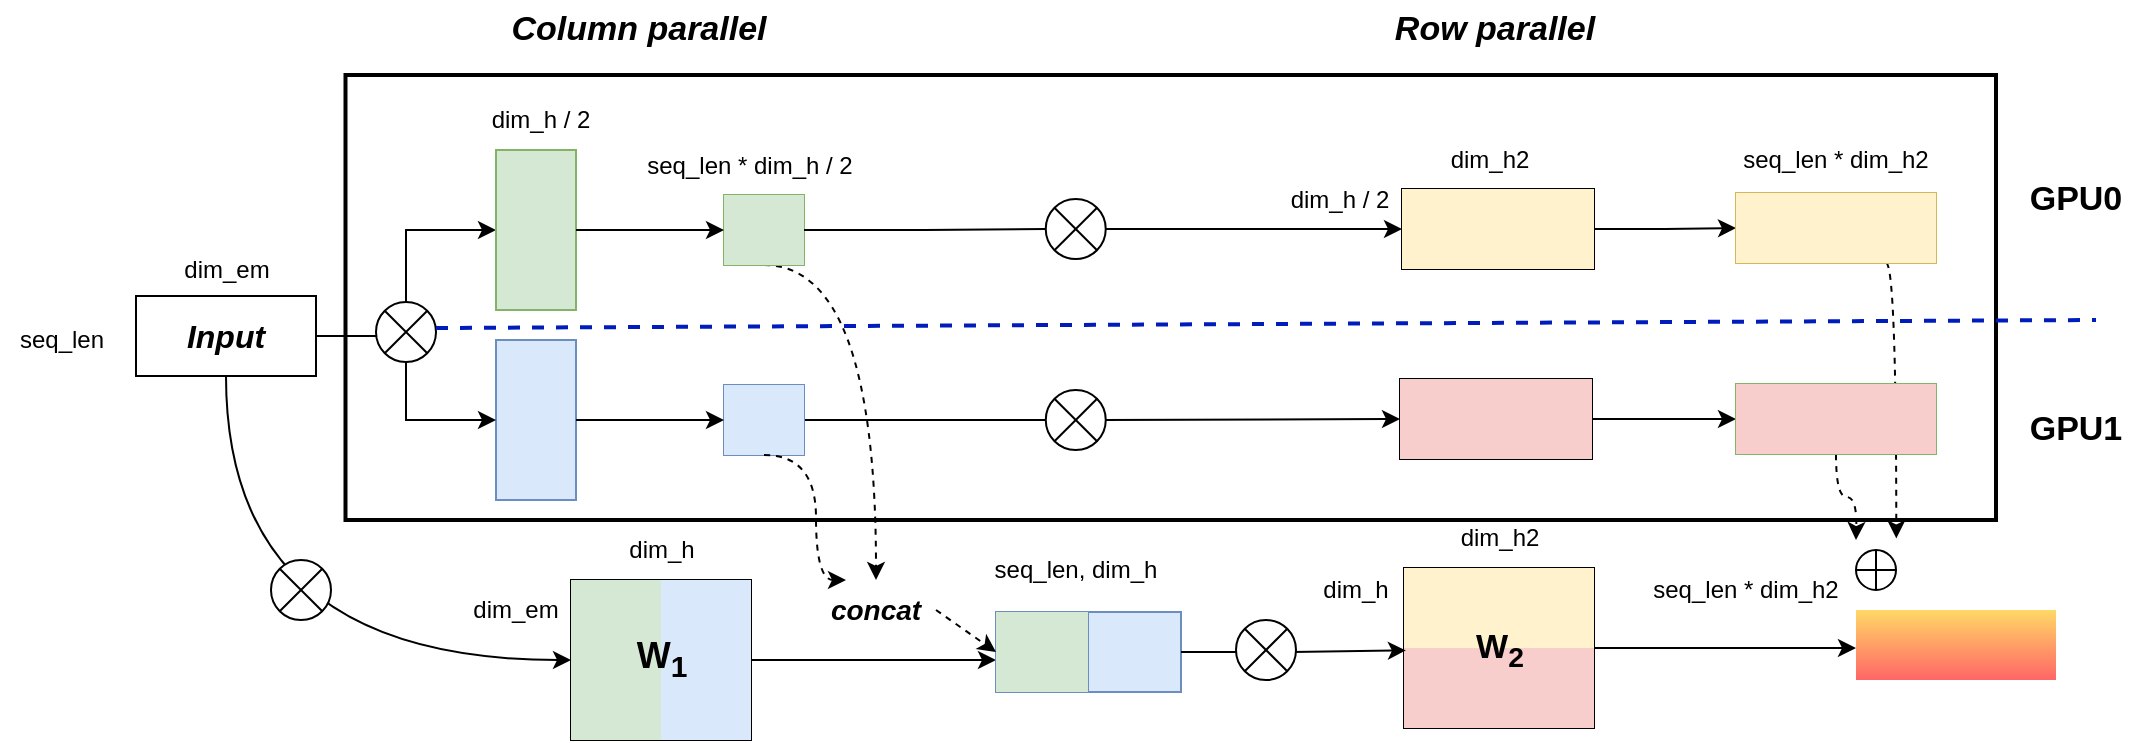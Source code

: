 <mxfile version="24.7.10">
  <diagram name="第 1 页" id="cdRovTHZZHpmHjENRxZ9">
    <mxGraphModel dx="1207" dy="614" grid="1" gridSize="10" guides="1" tooltips="1" connect="1" arrows="1" fold="1" page="1" pageScale="1" pageWidth="827" pageHeight="1169" math="0" shadow="0">
      <root>
        <mxCell id="0" />
        <mxCell id="1" parent="0" />
        <mxCell id="mKWzlH9LVkmcxLDkBurY-47" value="" style="rounded=0;whiteSpace=wrap;html=1;strokeWidth=2;" parent="1" vertex="1">
          <mxGeometry x="224.75" y="267.5" width="825.25" height="222.5" as="geometry" />
        </mxCell>
        <mxCell id="mKWzlH9LVkmcxLDkBurY-119" style="edgeStyle=orthogonalEdgeStyle;rounded=0;orthogonalLoop=1;jettySize=auto;html=1;exitX=1;exitY=0.5;exitDx=0;exitDy=0;" parent="1" source="mKWzlH9LVkmcxLDkBurY-3" edge="1">
          <mxGeometry relative="1" as="geometry">
            <mxPoint x="550" y="560" as="targetPoint" />
          </mxGeometry>
        </mxCell>
        <mxCell id="mKWzlH9LVkmcxLDkBurY-3" value="" style="shape=table;startSize=0;container=1;collapsible=0;childLayout=tableLayout;" parent="1" vertex="1">
          <mxGeometry x="337.5" y="520" width="90" height="80" as="geometry" />
        </mxCell>
        <mxCell id="mKWzlH9LVkmcxLDkBurY-4" value="" style="shape=tableRow;horizontal=0;startSize=0;swimlaneHead=0;swimlaneBody=0;strokeColor=inherit;top=0;left=0;bottom=0;right=0;collapsible=0;dropTarget=0;fillColor=none;points=[[0,0.5],[1,0.5]];portConstraint=eastwest;" parent="mKWzlH9LVkmcxLDkBurY-3" vertex="1">
          <mxGeometry width="90" height="80" as="geometry" />
        </mxCell>
        <mxCell id="mKWzlH9LVkmcxLDkBurY-5" value="" style="shape=partialRectangle;html=1;whiteSpace=wrap;connectable=0;strokeColor=#82b366;overflow=hidden;fillColor=#d5e8d4;top=0;left=0;bottom=0;right=0;pointerEvents=1;" parent="mKWzlH9LVkmcxLDkBurY-4" vertex="1">
          <mxGeometry width="45" height="80" as="geometry">
            <mxRectangle width="45" height="80" as="alternateBounds" />
          </mxGeometry>
        </mxCell>
        <mxCell id="mKWzlH9LVkmcxLDkBurY-6" value="" style="shape=partialRectangle;html=1;whiteSpace=wrap;connectable=0;strokeColor=#6c8ebf;overflow=hidden;fillColor=#dae8fc;top=0;left=0;bottom=0;right=0;pointerEvents=1;" parent="mKWzlH9LVkmcxLDkBurY-4" vertex="1">
          <mxGeometry x="45" width="45" height="80" as="geometry">
            <mxRectangle width="45" height="80" as="alternateBounds" />
          </mxGeometry>
        </mxCell>
        <mxCell id="mKWzlH9LVkmcxLDkBurY-34" style="edgeStyle=orthogonalEdgeStyle;rounded=0;orthogonalLoop=1;jettySize=auto;html=1;exitX=1;exitY=0.5;exitDx=0;exitDy=0;entryX=0;entryY=0.5;entryDx=0;entryDy=0;" parent="1" source="mKWzlH9LVkmcxLDkBurY-7" target="mKWzlH9LVkmcxLDkBurY-28" edge="1">
          <mxGeometry relative="1" as="geometry" />
        </mxCell>
        <mxCell id="mKWzlH9LVkmcxLDkBurY-45" style="edgeStyle=orthogonalEdgeStyle;rounded=0;orthogonalLoop=1;jettySize=auto;html=1;exitX=0.5;exitY=1;exitDx=0;exitDy=0;curved=1;" parent="1" source="mKWzlH9LVkmcxLDkBurY-7" target="mKWzlH9LVkmcxLDkBurY-4" edge="1">
          <mxGeometry relative="1" as="geometry" />
        </mxCell>
        <mxCell id="mKWzlH9LVkmcxLDkBurY-7" value="&lt;b&gt;&lt;font style=&quot;font-size: 16px;&quot;&gt;&lt;i&gt;Input&lt;/i&gt;&lt;/font&gt;&lt;/b&gt;" style="rounded=0;whiteSpace=wrap;html=1;" parent="1" vertex="1">
          <mxGeometry x="120" y="378" width="90" height="40" as="geometry" />
        </mxCell>
        <mxCell id="mKWzlH9LVkmcxLDkBurY-8" value="dim_em" style="text;html=1;align=center;verticalAlign=middle;whiteSpace=wrap;rounded=0;" parent="1" vertex="1">
          <mxGeometry x="112.5" y="350" width="105" height="30" as="geometry" />
        </mxCell>
        <mxCell id="mKWzlH9LVkmcxLDkBurY-9" value="dim_h" style="text;html=1;align=center;verticalAlign=middle;whiteSpace=wrap;rounded=0;" parent="1" vertex="1">
          <mxGeometry x="322.5" y="490" width="120" height="30" as="geometry" />
        </mxCell>
        <mxCell id="mKWzlH9LVkmcxLDkBurY-10" value="seq_len" style="text;html=1;align=center;verticalAlign=middle;whiteSpace=wrap;rounded=0;" parent="1" vertex="1">
          <mxGeometry x="52.5" y="385" width="60" height="30" as="geometry" />
        </mxCell>
        <mxCell id="mKWzlH9LVkmcxLDkBurY-11" value="dim_em" style="text;html=1;align=center;verticalAlign=middle;whiteSpace=wrap;rounded=0;" parent="1" vertex="1">
          <mxGeometry x="280" y="520" width="60" height="30" as="geometry" />
        </mxCell>
        <mxCell id="mKWzlH9LVkmcxLDkBurY-13" value="" style="shape=table;startSize=0;container=1;collapsible=0;childLayout=tableLayout;fillColor=#dae8fc;strokeColor=#6c8ebf;" parent="1" vertex="1">
          <mxGeometry x="550" y="536" width="92.5" height="40" as="geometry" />
        </mxCell>
        <mxCell id="mKWzlH9LVkmcxLDkBurY-14" value="" style="shape=tableRow;horizontal=0;startSize=0;swimlaneHead=0;swimlaneBody=0;strokeColor=inherit;top=0;left=0;bottom=0;right=0;collapsible=0;dropTarget=0;fillColor=none;points=[[0,0.5],[1,0.5]];portConstraint=eastwest;" parent="mKWzlH9LVkmcxLDkBurY-13" vertex="1">
          <mxGeometry width="92.5" height="40" as="geometry" />
        </mxCell>
        <mxCell id="mKWzlH9LVkmcxLDkBurY-15" value="" style="shape=partialRectangle;html=1;whiteSpace=wrap;connectable=0;strokeColor=#82b366;overflow=hidden;fillColor=#d5e8d4;top=0;left=0;bottom=0;right=0;pointerEvents=1;" parent="mKWzlH9LVkmcxLDkBurY-14" vertex="1">
          <mxGeometry width="46" height="40" as="geometry">
            <mxRectangle width="46" height="40" as="alternateBounds" />
          </mxGeometry>
        </mxCell>
        <mxCell id="mKWzlH9LVkmcxLDkBurY-16" value="" style="shape=partialRectangle;html=1;whiteSpace=wrap;connectable=0;strokeColor=inherit;overflow=hidden;fillColor=none;top=0;left=0;bottom=0;right=0;pointerEvents=1;" parent="mKWzlH9LVkmcxLDkBurY-14" vertex="1">
          <mxGeometry x="46" width="47" height="40" as="geometry">
            <mxRectangle width="47" height="40" as="alternateBounds" />
          </mxGeometry>
        </mxCell>
        <mxCell id="mKWzlH9LVkmcxLDkBurY-117" style="edgeStyle=orthogonalEdgeStyle;rounded=0;orthogonalLoop=1;jettySize=auto;html=1;exitX=0.5;exitY=1;exitDx=0;exitDy=0;entryX=0.5;entryY=0;entryDx=0;entryDy=0;dashed=1;curved=1;" parent="1" source="mKWzlH9LVkmcxLDkBurY-17" target="mKWzlH9LVkmcxLDkBurY-26" edge="1">
          <mxGeometry relative="1" as="geometry">
            <Array as="points">
              <mxPoint x="490" y="363" />
            </Array>
          </mxGeometry>
        </mxCell>
        <mxCell id="mKWzlH9LVkmcxLDkBurY-133" style="edgeStyle=orthogonalEdgeStyle;rounded=0;orthogonalLoop=1;jettySize=auto;html=1;exitX=1;exitY=0.5;exitDx=0;exitDy=0;" parent="1" source="mKWzlH9LVkmcxLDkBurY-135" target="mKWzlH9LVkmcxLDkBurY-125" edge="1">
          <mxGeometry relative="1" as="geometry" />
        </mxCell>
        <mxCell id="mKWzlH9LVkmcxLDkBurY-17" value="" style="shape=table;startSize=0;container=1;collapsible=0;childLayout=tableLayout;fillColor=#d5e8d4;strokeColor=#82b366;" parent="1" vertex="1">
          <mxGeometry x="414" y="327.5" width="40" height="35" as="geometry" />
        </mxCell>
        <mxCell id="mKWzlH9LVkmcxLDkBurY-18" value="" style="shape=tableRow;horizontal=0;startSize=0;swimlaneHead=0;swimlaneBody=0;strokeColor=inherit;top=0;left=0;bottom=0;right=0;collapsible=0;dropTarget=0;fillColor=none;points=[[0,0.5],[1,0.5]];portConstraint=eastwest;" parent="mKWzlH9LVkmcxLDkBurY-17" vertex="1">
          <mxGeometry width="40" height="35" as="geometry" />
        </mxCell>
        <mxCell id="mKWzlH9LVkmcxLDkBurY-19" value="" style="shape=partialRectangle;html=1;whiteSpace=wrap;connectable=0;strokeColor=#82b366;overflow=hidden;fillColor=#d5e8d4;top=0;left=0;bottom=0;right=0;pointerEvents=1;" parent="mKWzlH9LVkmcxLDkBurY-18" vertex="1">
          <mxGeometry width="40" height="35" as="geometry">
            <mxRectangle width="40" height="35" as="alternateBounds" />
          </mxGeometry>
        </mxCell>
        <mxCell id="mKWzlH9LVkmcxLDkBurY-132" style="edgeStyle=orthogonalEdgeStyle;rounded=0;orthogonalLoop=1;jettySize=auto;html=1;exitX=1;exitY=0.5;exitDx=0;exitDy=0;entryX=0;entryY=0.5;entryDx=0;entryDy=0;" parent="1" source="mKWzlH9LVkmcxLDkBurY-20" target="mKWzlH9LVkmcxLDkBurY-127" edge="1">
          <mxGeometry relative="1" as="geometry" />
        </mxCell>
        <mxCell id="mKWzlH9LVkmcxLDkBurY-20" value="" style="shape=table;startSize=0;container=1;collapsible=0;childLayout=tableLayout;fillColor=#dae8fc;strokeColor=#6c8ebf;" parent="1" vertex="1">
          <mxGeometry x="414" y="422.5" width="40" height="35" as="geometry" />
        </mxCell>
        <mxCell id="mKWzlH9LVkmcxLDkBurY-21" value="" style="shape=tableRow;horizontal=0;startSize=0;swimlaneHead=0;swimlaneBody=0;strokeColor=inherit;top=0;left=0;bottom=0;right=0;collapsible=0;dropTarget=0;fillColor=none;points=[[0,0.5],[1,0.5]];portConstraint=eastwest;" parent="mKWzlH9LVkmcxLDkBurY-20" vertex="1">
          <mxGeometry width="40" height="35" as="geometry" />
        </mxCell>
        <mxCell id="mKWzlH9LVkmcxLDkBurY-22" value="" style="shape=partialRectangle;html=1;whiteSpace=wrap;connectable=0;strokeColor=#6c8ebf;overflow=hidden;fillColor=#dae8fc;top=0;left=0;bottom=0;right=0;pointerEvents=1;" parent="mKWzlH9LVkmcxLDkBurY-21" vertex="1">
          <mxGeometry width="40" height="35" as="geometry">
            <mxRectangle width="40" height="35" as="alternateBounds" />
          </mxGeometry>
        </mxCell>
        <mxCell id="mKWzlH9LVkmcxLDkBurY-26" value="&lt;b&gt;&lt;i&gt;&lt;font style=&quot;font-size: 14px;&quot;&gt;concat&lt;/font&gt;&lt;/i&gt;&lt;/b&gt;" style="text;html=1;align=center;verticalAlign=middle;whiteSpace=wrap;rounded=0;" parent="1" vertex="1">
          <mxGeometry x="460" y="520" width="60" height="30" as="geometry" />
        </mxCell>
        <mxCell id="mKWzlH9LVkmcxLDkBurY-27" value="" style="shape=table;startSize=0;container=1;collapsible=0;childLayout=tableLayout;fillColor=#d5e8d4;strokeColor=#82b366;" parent="1" vertex="1">
          <mxGeometry x="300" y="305" width="40" height="80" as="geometry" />
        </mxCell>
        <mxCell id="mKWzlH9LVkmcxLDkBurY-28" value="" style="shape=tableRow;horizontal=0;startSize=0;swimlaneHead=0;swimlaneBody=0;strokeColor=inherit;top=0;left=0;bottom=0;right=0;collapsible=0;dropTarget=0;fillColor=none;points=[[0,0.5],[1,0.5]];portConstraint=eastwest;" parent="mKWzlH9LVkmcxLDkBurY-27" vertex="1">
          <mxGeometry width="40" height="80" as="geometry" />
        </mxCell>
        <mxCell id="mKWzlH9LVkmcxLDkBurY-29" value="" style="shape=partialRectangle;html=1;whiteSpace=wrap;connectable=0;strokeColor=inherit;overflow=hidden;fillColor=none;top=0;left=0;bottom=0;right=0;pointerEvents=1;" parent="mKWzlH9LVkmcxLDkBurY-28" vertex="1">
          <mxGeometry width="40" height="80" as="geometry">
            <mxRectangle width="40" height="80" as="alternateBounds" />
          </mxGeometry>
        </mxCell>
        <mxCell id="mKWzlH9LVkmcxLDkBurY-30" value="" style="shape=table;startSize=0;container=1;collapsible=0;childLayout=tableLayout;fillColor=#dae8fc;strokeColor=#6c8ebf;" parent="1" vertex="1">
          <mxGeometry x="300" y="400" width="40" height="80" as="geometry" />
        </mxCell>
        <mxCell id="mKWzlH9LVkmcxLDkBurY-31" value="" style="shape=tableRow;horizontal=0;startSize=0;swimlaneHead=0;swimlaneBody=0;strokeColor=inherit;top=0;left=0;bottom=0;right=0;collapsible=0;dropTarget=0;fillColor=none;points=[[0,0.5],[1,0.5]];portConstraint=eastwest;" parent="mKWzlH9LVkmcxLDkBurY-30" vertex="1">
          <mxGeometry width="40" height="80" as="geometry" />
        </mxCell>
        <mxCell id="mKWzlH9LVkmcxLDkBurY-32" value="" style="shape=partialRectangle;html=1;whiteSpace=wrap;connectable=0;strokeColor=inherit;overflow=hidden;fillColor=none;top=0;left=0;bottom=0;right=0;pointerEvents=1;" parent="mKWzlH9LVkmcxLDkBurY-31" vertex="1">
          <mxGeometry width="40" height="80" as="geometry">
            <mxRectangle width="40" height="80" as="alternateBounds" />
          </mxGeometry>
        </mxCell>
        <mxCell id="mKWzlH9LVkmcxLDkBurY-37" style="edgeStyle=orthogonalEdgeStyle;rounded=0;orthogonalLoop=1;jettySize=auto;html=1;exitX=0.5;exitY=1;exitDx=0;exitDy=0;entryX=0;entryY=0.5;entryDx=0;entryDy=0;" parent="1" source="mKWzlH9LVkmcxLDkBurY-33" target="mKWzlH9LVkmcxLDkBurY-31" edge="1">
          <mxGeometry relative="1" as="geometry" />
        </mxCell>
        <mxCell id="mKWzlH9LVkmcxLDkBurY-33" value="" style="shape=sumEllipse;perimeter=ellipsePerimeter;whiteSpace=wrap;html=1;backgroundOutline=1;" parent="1" vertex="1">
          <mxGeometry x="240" y="381" width="30" height="30" as="geometry" />
        </mxCell>
        <mxCell id="mKWzlH9LVkmcxLDkBurY-38" style="edgeStyle=orthogonalEdgeStyle;rounded=0;orthogonalLoop=1;jettySize=auto;html=1;exitX=1;exitY=0.5;exitDx=0;exitDy=0;" parent="1" source="mKWzlH9LVkmcxLDkBurY-28" target="mKWzlH9LVkmcxLDkBurY-18" edge="1">
          <mxGeometry relative="1" as="geometry" />
        </mxCell>
        <mxCell id="mKWzlH9LVkmcxLDkBurY-39" style="edgeStyle=orthogonalEdgeStyle;rounded=0;orthogonalLoop=1;jettySize=auto;html=1;exitX=1;exitY=0.5;exitDx=0;exitDy=0;entryX=0;entryY=0.5;entryDx=0;entryDy=0;" parent="1" source="mKWzlH9LVkmcxLDkBurY-31" target="mKWzlH9LVkmcxLDkBurY-21" edge="1">
          <mxGeometry relative="1" as="geometry" />
        </mxCell>
        <mxCell id="mKWzlH9LVkmcxLDkBurY-40" value="&lt;b&gt;&lt;font style=&quot;font-size: 18px;&quot;&gt;W&lt;sub&gt;1&lt;/sub&gt;&lt;/font&gt;&lt;/b&gt;" style="text;html=1;align=center;verticalAlign=middle;whiteSpace=wrap;rounded=0;" parent="1" vertex="1">
          <mxGeometry x="352.5" y="545" width="60" height="30" as="geometry" />
        </mxCell>
        <mxCell id="mKWzlH9LVkmcxLDkBurY-41" value="dim_h / 2" style="text;html=1;align=center;verticalAlign=middle;whiteSpace=wrap;rounded=0;" parent="1" vertex="1">
          <mxGeometry x="286.25" y="275" width="72.5" height="30" as="geometry" />
        </mxCell>
        <mxCell id="mKWzlH9LVkmcxLDkBurY-42" value="seq_len * dim_h / 2" style="text;html=1;align=center;verticalAlign=middle;whiteSpace=wrap;rounded=0;" parent="1" vertex="1">
          <mxGeometry x="358.75" y="297.5" width="136" height="30" as="geometry" />
        </mxCell>
        <mxCell id="mKWzlH9LVkmcxLDkBurY-43" value="seq_len, dim_h" style="text;html=1;align=center;verticalAlign=middle;whiteSpace=wrap;rounded=0;" parent="1" vertex="1">
          <mxGeometry x="530" y="500" width="119.75" height="30" as="geometry" />
        </mxCell>
        <mxCell id="mKWzlH9LVkmcxLDkBurY-48" value="" style="shape=sumEllipse;perimeter=ellipsePerimeter;whiteSpace=wrap;html=1;backgroundOutline=1;" parent="1" vertex="1">
          <mxGeometry x="187.5" y="510" width="30" height="30" as="geometry" />
        </mxCell>
        <mxCell id="mKWzlH9LVkmcxLDkBurY-151" style="edgeStyle=orthogonalEdgeStyle;rounded=0;orthogonalLoop=1;jettySize=auto;html=1;exitX=1;exitY=0.5;exitDx=0;exitDy=0;" parent="1" source="mKWzlH9LVkmcxLDkBurY-92" edge="1">
          <mxGeometry relative="1" as="geometry">
            <mxPoint x="980" y="554" as="targetPoint" />
          </mxGeometry>
        </mxCell>
        <mxCell id="mKWzlH9LVkmcxLDkBurY-92" value="" style="shape=table;startSize=0;container=1;collapsible=0;childLayout=tableLayout;" parent="1" vertex="1">
          <mxGeometry x="754" y="514" width="95" height="80" as="geometry" />
        </mxCell>
        <mxCell id="mKWzlH9LVkmcxLDkBurY-93" value="" style="shape=tableRow;horizontal=0;startSize=0;swimlaneHead=0;swimlaneBody=0;strokeColor=inherit;top=0;left=0;bottom=0;right=0;collapsible=0;dropTarget=0;fillColor=none;points=[[0,0.5],[1,0.5]];portConstraint=eastwest;" parent="mKWzlH9LVkmcxLDkBurY-92" vertex="1">
          <mxGeometry width="95" height="40" as="geometry" />
        </mxCell>
        <mxCell id="mKWzlH9LVkmcxLDkBurY-94" value="" style="shape=partialRectangle;html=1;whiteSpace=wrap;connectable=0;strokeColor=#d6b656;overflow=hidden;fillColor=#fff2cc;top=0;left=0;bottom=0;right=0;pointerEvents=1;" parent="mKWzlH9LVkmcxLDkBurY-93" vertex="1">
          <mxGeometry width="95" height="40" as="geometry">
            <mxRectangle width="95" height="40" as="alternateBounds" />
          </mxGeometry>
        </mxCell>
        <mxCell id="mKWzlH9LVkmcxLDkBurY-95" value="" style="shape=tableRow;horizontal=0;startSize=0;swimlaneHead=0;swimlaneBody=0;strokeColor=inherit;top=0;left=0;bottom=0;right=0;collapsible=0;dropTarget=0;fillColor=none;points=[[0,0.5],[1,0.5]];portConstraint=eastwest;" parent="mKWzlH9LVkmcxLDkBurY-92" vertex="1">
          <mxGeometry y="40" width="95" height="40" as="geometry" />
        </mxCell>
        <mxCell id="mKWzlH9LVkmcxLDkBurY-96" value="" style="shape=partialRectangle;html=1;whiteSpace=wrap;connectable=0;strokeColor=#b85450;overflow=hidden;fillColor=#f8cecc;top=0;left=0;bottom=0;right=0;pointerEvents=1;" parent="mKWzlH9LVkmcxLDkBurY-95" vertex="1">
          <mxGeometry width="95" height="40" as="geometry">
            <mxRectangle width="95" height="40" as="alternateBounds" />
          </mxGeometry>
        </mxCell>
        <mxCell id="mKWzlH9LVkmcxLDkBurY-111" value="dim_h" style="text;html=1;align=center;verticalAlign=middle;whiteSpace=wrap;rounded=0;" parent="1" vertex="1">
          <mxGeometry x="700" y="510" width="60" height="30" as="geometry" />
        </mxCell>
        <mxCell id="mKWzlH9LVkmcxLDkBurY-112" value="dim_h2" style="text;html=1;align=center;verticalAlign=middle;whiteSpace=wrap;rounded=0;" parent="1" vertex="1">
          <mxGeometry x="771.5" y="484" width="60" height="30" as="geometry" />
        </mxCell>
        <mxCell id="mKWzlH9LVkmcxLDkBurY-113" value="&lt;b&gt;&lt;font style=&quot;font-size: 17px;&quot;&gt;W&lt;sub&gt;2&lt;/sub&gt;&lt;/font&gt;&lt;/b&gt;" style="text;html=1;align=center;verticalAlign=middle;whiteSpace=wrap;rounded=0;" parent="1" vertex="1">
          <mxGeometry x="771.5" y="540" width="60" height="30" as="geometry" />
        </mxCell>
        <mxCell id="mKWzlH9LVkmcxLDkBurY-116" style="edgeStyle=orthogonalEdgeStyle;rounded=0;orthogonalLoop=1;jettySize=auto;html=1;exitX=0.5;exitY=1;exitDx=0;exitDy=0;entryX=0.25;entryY=0;entryDx=0;entryDy=0;dashed=1;curved=1;" parent="1" source="mKWzlH9LVkmcxLDkBurY-20" target="mKWzlH9LVkmcxLDkBurY-26" edge="1">
          <mxGeometry relative="1" as="geometry">
            <Array as="points">
              <mxPoint x="460" y="458" />
              <mxPoint x="460" y="520" />
            </Array>
          </mxGeometry>
        </mxCell>
        <mxCell id="mKWzlH9LVkmcxLDkBurY-121" value="" style="endArrow=classic;html=1;rounded=0;exitX=1;exitY=0.5;exitDx=0;exitDy=0;entryX=0;entryY=0.5;entryDx=0;entryDy=0;dashed=1;" parent="1" source="mKWzlH9LVkmcxLDkBurY-26" target="mKWzlH9LVkmcxLDkBurY-14" edge="1">
          <mxGeometry width="50" height="50" relative="1" as="geometry">
            <mxPoint x="660" y="520" as="sourcePoint" />
            <mxPoint x="710" y="470" as="targetPoint" />
          </mxGeometry>
        </mxCell>
        <mxCell id="mKWzlH9LVkmcxLDkBurY-122" style="edgeStyle=orthogonalEdgeStyle;rounded=0;orthogonalLoop=1;jettySize=auto;html=1;exitX=1;exitY=0.5;exitDx=0;exitDy=0;entryX=0.01;entryY=0.03;entryDx=0;entryDy=0;entryPerimeter=0;" parent="1" source="mKWzlH9LVkmcxLDkBurY-14" target="mKWzlH9LVkmcxLDkBurY-95" edge="1">
          <mxGeometry relative="1" as="geometry" />
        </mxCell>
        <mxCell id="mKWzlH9LVkmcxLDkBurY-123" value="" style="shape=sumEllipse;perimeter=ellipsePerimeter;whiteSpace=wrap;html=1;backgroundOutline=1;" parent="1" vertex="1">
          <mxGeometry x="670" y="540" width="30" height="30" as="geometry" />
        </mxCell>
        <mxCell id="mKWzlH9LVkmcxLDkBurY-146" style="edgeStyle=orthogonalEdgeStyle;rounded=0;orthogonalLoop=1;jettySize=auto;html=1;exitX=1;exitY=0.5;exitDx=0;exitDy=0;entryX=0;entryY=0.5;entryDx=0;entryDy=0;" parent="1" source="mKWzlH9LVkmcxLDkBurY-124" target="mKWzlH9LVkmcxLDkBurY-139" edge="1">
          <mxGeometry relative="1" as="geometry" />
        </mxCell>
        <mxCell id="mKWzlH9LVkmcxLDkBurY-124" value="" style="shape=table;startSize=0;container=1;collapsible=0;childLayout=tableLayout;" parent="1" vertex="1">
          <mxGeometry x="753" y="324.5" width="96" height="40" as="geometry" />
        </mxCell>
        <mxCell id="mKWzlH9LVkmcxLDkBurY-125" value="" style="shape=tableRow;horizontal=0;startSize=0;swimlaneHead=0;swimlaneBody=0;strokeColor=inherit;top=0;left=0;bottom=0;right=0;collapsible=0;dropTarget=0;fillColor=none;points=[[0,0.5],[1,0.5]];portConstraint=eastwest;" parent="mKWzlH9LVkmcxLDkBurY-124" vertex="1">
          <mxGeometry width="96" height="40" as="geometry" />
        </mxCell>
        <mxCell id="mKWzlH9LVkmcxLDkBurY-126" value="" style="shape=partialRectangle;html=1;whiteSpace=wrap;connectable=0;strokeColor=#d6b656;overflow=hidden;fillColor=#fff2cc;top=0;left=0;bottom=0;right=0;pointerEvents=1;" parent="mKWzlH9LVkmcxLDkBurY-125" vertex="1">
          <mxGeometry width="96" height="40" as="geometry">
            <mxRectangle width="96" height="40" as="alternateBounds" />
          </mxGeometry>
        </mxCell>
        <mxCell id="mKWzlH9LVkmcxLDkBurY-145" style="edgeStyle=orthogonalEdgeStyle;rounded=0;orthogonalLoop=1;jettySize=auto;html=1;exitX=1;exitY=0.5;exitDx=0;exitDy=0;entryX=0;entryY=0.5;entryDx=0;entryDy=0;" parent="1" source="mKWzlH9LVkmcxLDkBurY-127" target="mKWzlH9LVkmcxLDkBurY-142" edge="1">
          <mxGeometry relative="1" as="geometry" />
        </mxCell>
        <mxCell id="mKWzlH9LVkmcxLDkBurY-127" value="" style="shape=table;startSize=0;container=1;collapsible=0;childLayout=tableLayout;" parent="1" vertex="1">
          <mxGeometry x="752" y="419.5" width="96" height="40" as="geometry" />
        </mxCell>
        <mxCell id="mKWzlH9LVkmcxLDkBurY-128" value="" style="shape=tableRow;horizontal=0;startSize=0;swimlaneHead=0;swimlaneBody=0;strokeColor=inherit;top=0;left=0;bottom=0;right=0;collapsible=0;dropTarget=0;fillColor=none;points=[[0,0.5],[1,0.5]];portConstraint=eastwest;" parent="mKWzlH9LVkmcxLDkBurY-127" vertex="1">
          <mxGeometry width="96" height="40" as="geometry" />
        </mxCell>
        <mxCell id="mKWzlH9LVkmcxLDkBurY-129" value="" style="shape=partialRectangle;html=1;whiteSpace=wrap;connectable=0;strokeColor=#b85450;overflow=hidden;fillColor=#f8cecc;top=0;left=0;bottom=0;right=0;pointerEvents=1;" parent="mKWzlH9LVkmcxLDkBurY-128" vertex="1">
          <mxGeometry width="96" height="40" as="geometry">
            <mxRectangle width="96" height="40" as="alternateBounds" />
          </mxGeometry>
        </mxCell>
        <mxCell id="mKWzlH9LVkmcxLDkBurY-130" value="dim_h2" style="text;html=1;align=center;verticalAlign=middle;whiteSpace=wrap;rounded=0;" parent="1" vertex="1">
          <mxGeometry x="767" y="294.5" width="60" height="30" as="geometry" />
        </mxCell>
        <mxCell id="mKWzlH9LVkmcxLDkBurY-131" value="dim_h / 2" style="text;html=1;align=center;verticalAlign=middle;whiteSpace=wrap;rounded=0;" parent="1" vertex="1">
          <mxGeometry x="692" y="315" width="60" height="30" as="geometry" />
        </mxCell>
        <mxCell id="mKWzlH9LVkmcxLDkBurY-134" value="" style="shape=sumEllipse;perimeter=ellipsePerimeter;whiteSpace=wrap;html=1;backgroundOutline=1;" parent="1" vertex="1">
          <mxGeometry x="574.88" y="425" width="30" height="30" as="geometry" />
        </mxCell>
        <mxCell id="mKWzlH9LVkmcxLDkBurY-137" value="" style="edgeStyle=orthogonalEdgeStyle;rounded=0;orthogonalLoop=1;jettySize=auto;html=1;exitX=1;exitY=0.5;exitDx=0;exitDy=0;endArrow=none;endFill=0;" parent="1" source="mKWzlH9LVkmcxLDkBurY-17" target="mKWzlH9LVkmcxLDkBurY-135" edge="1">
          <mxGeometry relative="1" as="geometry">
            <mxPoint x="454" y="345" as="sourcePoint" />
            <mxPoint x="753" y="345" as="targetPoint" />
          </mxGeometry>
        </mxCell>
        <mxCell id="mKWzlH9LVkmcxLDkBurY-135" value="" style="shape=sumEllipse;perimeter=ellipsePerimeter;whiteSpace=wrap;html=1;backgroundOutline=1;" parent="1" vertex="1">
          <mxGeometry x="574.87" y="329.5" width="30" height="30" as="geometry" />
        </mxCell>
        <mxCell id="mKWzlH9LVkmcxLDkBurY-153" style="edgeStyle=orthogonalEdgeStyle;rounded=0;orthogonalLoop=1;jettySize=auto;html=1;exitX=0.75;exitY=1;exitDx=0;exitDy=0;dashed=1;curved=1;entryX=0.669;entryY=-0.027;entryDx=0;entryDy=0;entryPerimeter=0;" parent="1" source="mKWzlH9LVkmcxLDkBurY-138" edge="1">
          <mxGeometry relative="1" as="geometry">
            <mxPoint x="1000.14" y="499.19" as="targetPoint" />
            <Array as="points">
              <mxPoint x="1000" y="361" />
            </Array>
          </mxGeometry>
        </mxCell>
        <mxCell id="mKWzlH9LVkmcxLDkBurY-138" value="" style="shape=table;startSize=0;container=1;collapsible=0;childLayout=tableLayout;fillColor=#fff2cc;strokeColor=#d6b656;" parent="1" vertex="1">
          <mxGeometry x="920" y="326.5" width="100" height="35" as="geometry" />
        </mxCell>
        <mxCell id="mKWzlH9LVkmcxLDkBurY-139" value="" style="shape=tableRow;horizontal=0;startSize=0;swimlaneHead=0;swimlaneBody=0;strokeColor=inherit;top=0;left=0;bottom=0;right=0;collapsible=0;dropTarget=0;fillColor=none;points=[[0,0.5],[1,0.5]];portConstraint=eastwest;" parent="mKWzlH9LVkmcxLDkBurY-138" vertex="1">
          <mxGeometry width="100" height="35" as="geometry" />
        </mxCell>
        <mxCell id="mKWzlH9LVkmcxLDkBurY-140" value="" style="shape=partialRectangle;html=1;whiteSpace=wrap;connectable=0;strokeColor=#d6b656;overflow=hidden;fillColor=#fff2cc;top=0;left=0;bottom=0;right=0;pointerEvents=1;" parent="mKWzlH9LVkmcxLDkBurY-139" vertex="1">
          <mxGeometry width="100" height="35" as="geometry">
            <mxRectangle width="100" height="35" as="alternateBounds" />
          </mxGeometry>
        </mxCell>
        <mxCell id="mKWzlH9LVkmcxLDkBurY-152" style="edgeStyle=orthogonalEdgeStyle;rounded=0;orthogonalLoop=1;jettySize=auto;html=1;exitX=0.5;exitY=1;exitDx=0;exitDy=0;dashed=1;curved=1;" parent="1" source="mKWzlH9LVkmcxLDkBurY-141" edge="1">
          <mxGeometry relative="1" as="geometry">
            <mxPoint x="980" y="500" as="targetPoint" />
          </mxGeometry>
        </mxCell>
        <mxCell id="mKWzlH9LVkmcxLDkBurY-141" value="" style="shape=table;startSize=0;container=1;collapsible=0;childLayout=tableLayout;fillColor=#d5e8d4;strokeColor=#82b366;" parent="1" vertex="1">
          <mxGeometry x="920" y="422" width="100" height="35" as="geometry" />
        </mxCell>
        <mxCell id="mKWzlH9LVkmcxLDkBurY-142" value="" style="shape=tableRow;horizontal=0;startSize=0;swimlaneHead=0;swimlaneBody=0;strokeColor=#b85450;top=0;left=0;bottom=0;right=0;collapsible=0;dropTarget=0;fillColor=#f8cecc;points=[[0,0.5],[1,0.5]];portConstraint=eastwest;" parent="mKWzlH9LVkmcxLDkBurY-141" vertex="1">
          <mxGeometry width="100" height="35" as="geometry" />
        </mxCell>
        <mxCell id="mKWzlH9LVkmcxLDkBurY-143" value="" style="shape=partialRectangle;html=1;whiteSpace=wrap;connectable=0;strokeColor=#b85450;overflow=hidden;fillColor=#f8cecc;top=0;left=0;bottom=0;right=0;pointerEvents=1;" parent="mKWzlH9LVkmcxLDkBurY-142" vertex="1">
          <mxGeometry width="100" height="35" as="geometry">
            <mxRectangle width="100" height="35" as="alternateBounds" />
          </mxGeometry>
        </mxCell>
        <mxCell id="mKWzlH9LVkmcxLDkBurY-144" value="seq_len * dim_h2" style="text;html=1;align=center;verticalAlign=middle;whiteSpace=wrap;rounded=0;" parent="1" vertex="1">
          <mxGeometry x="915" y="294.5" width="110" height="30" as="geometry" />
        </mxCell>
        <mxCell id="mKWzlH9LVkmcxLDkBurY-155" value="" style="endArrow=none;dashed=1;html=1;rounded=0;strokeWidth=2;fillColor=#0050ef;strokeColor=#001DBC;" parent="1" edge="1">
          <mxGeometry width="50" height="50" relative="1" as="geometry">
            <mxPoint x="270" y="394" as="sourcePoint" />
            <mxPoint x="1100" y="390" as="targetPoint" />
          </mxGeometry>
        </mxCell>
        <mxCell id="mKWzlH9LVkmcxLDkBurY-156" value="&lt;b&gt;&lt;font style=&quot;font-size: 17px;&quot;&gt;GPU0&lt;/font&gt;&lt;/b&gt;" style="text;html=1;align=center;verticalAlign=middle;whiteSpace=wrap;rounded=0;" parent="1" vertex="1">
          <mxGeometry x="1060" y="315" width="60" height="30" as="geometry" />
        </mxCell>
        <mxCell id="mKWzlH9LVkmcxLDkBurY-157" value="&lt;b&gt;&lt;font style=&quot;font-size: 17px;&quot;&gt;GPU1&lt;/font&gt;&lt;/b&gt;" style="text;html=1;align=center;verticalAlign=middle;whiteSpace=wrap;rounded=0;" parent="1" vertex="1">
          <mxGeometry x="1060" y="429.5" width="60" height="30" as="geometry" />
        </mxCell>
        <mxCell id="mKWzlH9LVkmcxLDkBurY-158" value="&lt;b&gt;&lt;i&gt;&lt;font style=&quot;font-size: 17px;&quot;&gt;Column parallel&lt;/font&gt;&lt;/i&gt;&lt;/b&gt;" style="text;html=1;align=center;verticalAlign=middle;whiteSpace=wrap;rounded=0;" parent="1" vertex="1">
          <mxGeometry x="286.25" y="230" width="171.25" height="30" as="geometry" />
        </mxCell>
        <mxCell id="mKWzlH9LVkmcxLDkBurY-159" value="&lt;b&gt;&lt;i&gt;&lt;font style=&quot;font-size: 17px;&quot;&gt;Row parallel&lt;/font&gt;&lt;/i&gt;&lt;/b&gt;" style="text;html=1;align=center;verticalAlign=middle;whiteSpace=wrap;rounded=0;" parent="1" vertex="1">
          <mxGeometry x="713.75" y="230" width="171.25" height="30" as="geometry" />
        </mxCell>
        <mxCell id="rr1X3Q6AXbM-6dndpf1p-1" value="" style="shape=orEllipse;perimeter=ellipsePerimeter;whiteSpace=wrap;html=1;backgroundOutline=1;" vertex="1" parent="1">
          <mxGeometry x="980" y="505" width="20" height="20" as="geometry" />
        </mxCell>
        <mxCell id="rr1X3Q6AXbM-6dndpf1p-2" value="" style="shape=partialRectangle;html=1;whiteSpace=wrap;connectable=0;strokeColor=#d6b656;overflow=hidden;fillColor=#FFD966;top=0;left=0;bottom=0;right=0;pointerEvents=1;gradientColor=#FF6666;gradientDirection=south;" vertex="1" parent="1">
          <mxGeometry x="980" y="535" width="100" height="35" as="geometry">
            <mxRectangle width="100" height="35" as="alternateBounds" />
          </mxGeometry>
        </mxCell>
        <mxCell id="rr1X3Q6AXbM-6dndpf1p-3" value="seq_len * dim_h2" style="text;html=1;align=center;verticalAlign=middle;whiteSpace=wrap;rounded=0;" vertex="1" parent="1">
          <mxGeometry x="870" y="510" width="110" height="30" as="geometry" />
        </mxCell>
      </root>
    </mxGraphModel>
  </diagram>
</mxfile>

